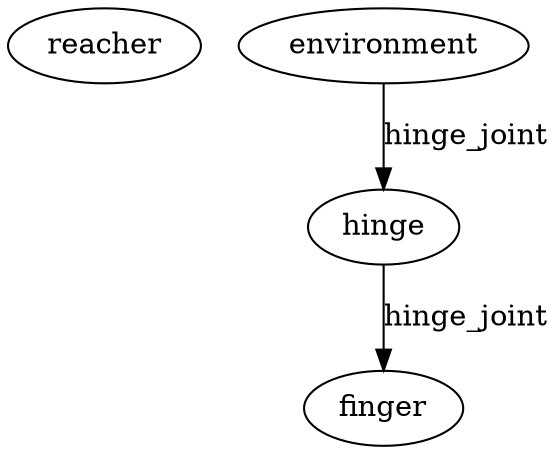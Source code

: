digraph make_robot {
  subgraph L {
    reacher [require_label="reacher"];
  }

  subgraph R {
    environment [label="environment"];
    hinge [label="hinge"];
    finger [label="finger"];
    environment -> hinge [label="hinge_joint"];
    hinge -> finger [label="hinge_joint"];
  }
}

digraph append_body {
  subgraph L {
    finger [require_label="finger"];
    parent -> finger [label="parent_edges"];
  }

  subgraph R {
    finger [label="finger"];
    hinge [label="hinge"];
    parent -> hinge [label="parent_edges"];
    hinge -> finger [label="hinge_joint"];
  }
}

digraph end_finger {
  subgraph L {
    finger [require_label="finger"];
    parent -> finger;
  }

  subgraph R {
    parent;
  }
}

digraph end_environment {
  subgraph L {
    environment [require_label="environment"];
    environment -> child;
  }

  subgraph R {
    child;
  }
}


digraph make_lift_hinge_joint {
  subgraph L {
    parent -> child [require_label="hinge_joint"];
  }

  subgraph R {
    parent -> child [label="hinge_joint", type=hinge, joint_axis="0 0 1"];
  }
}
